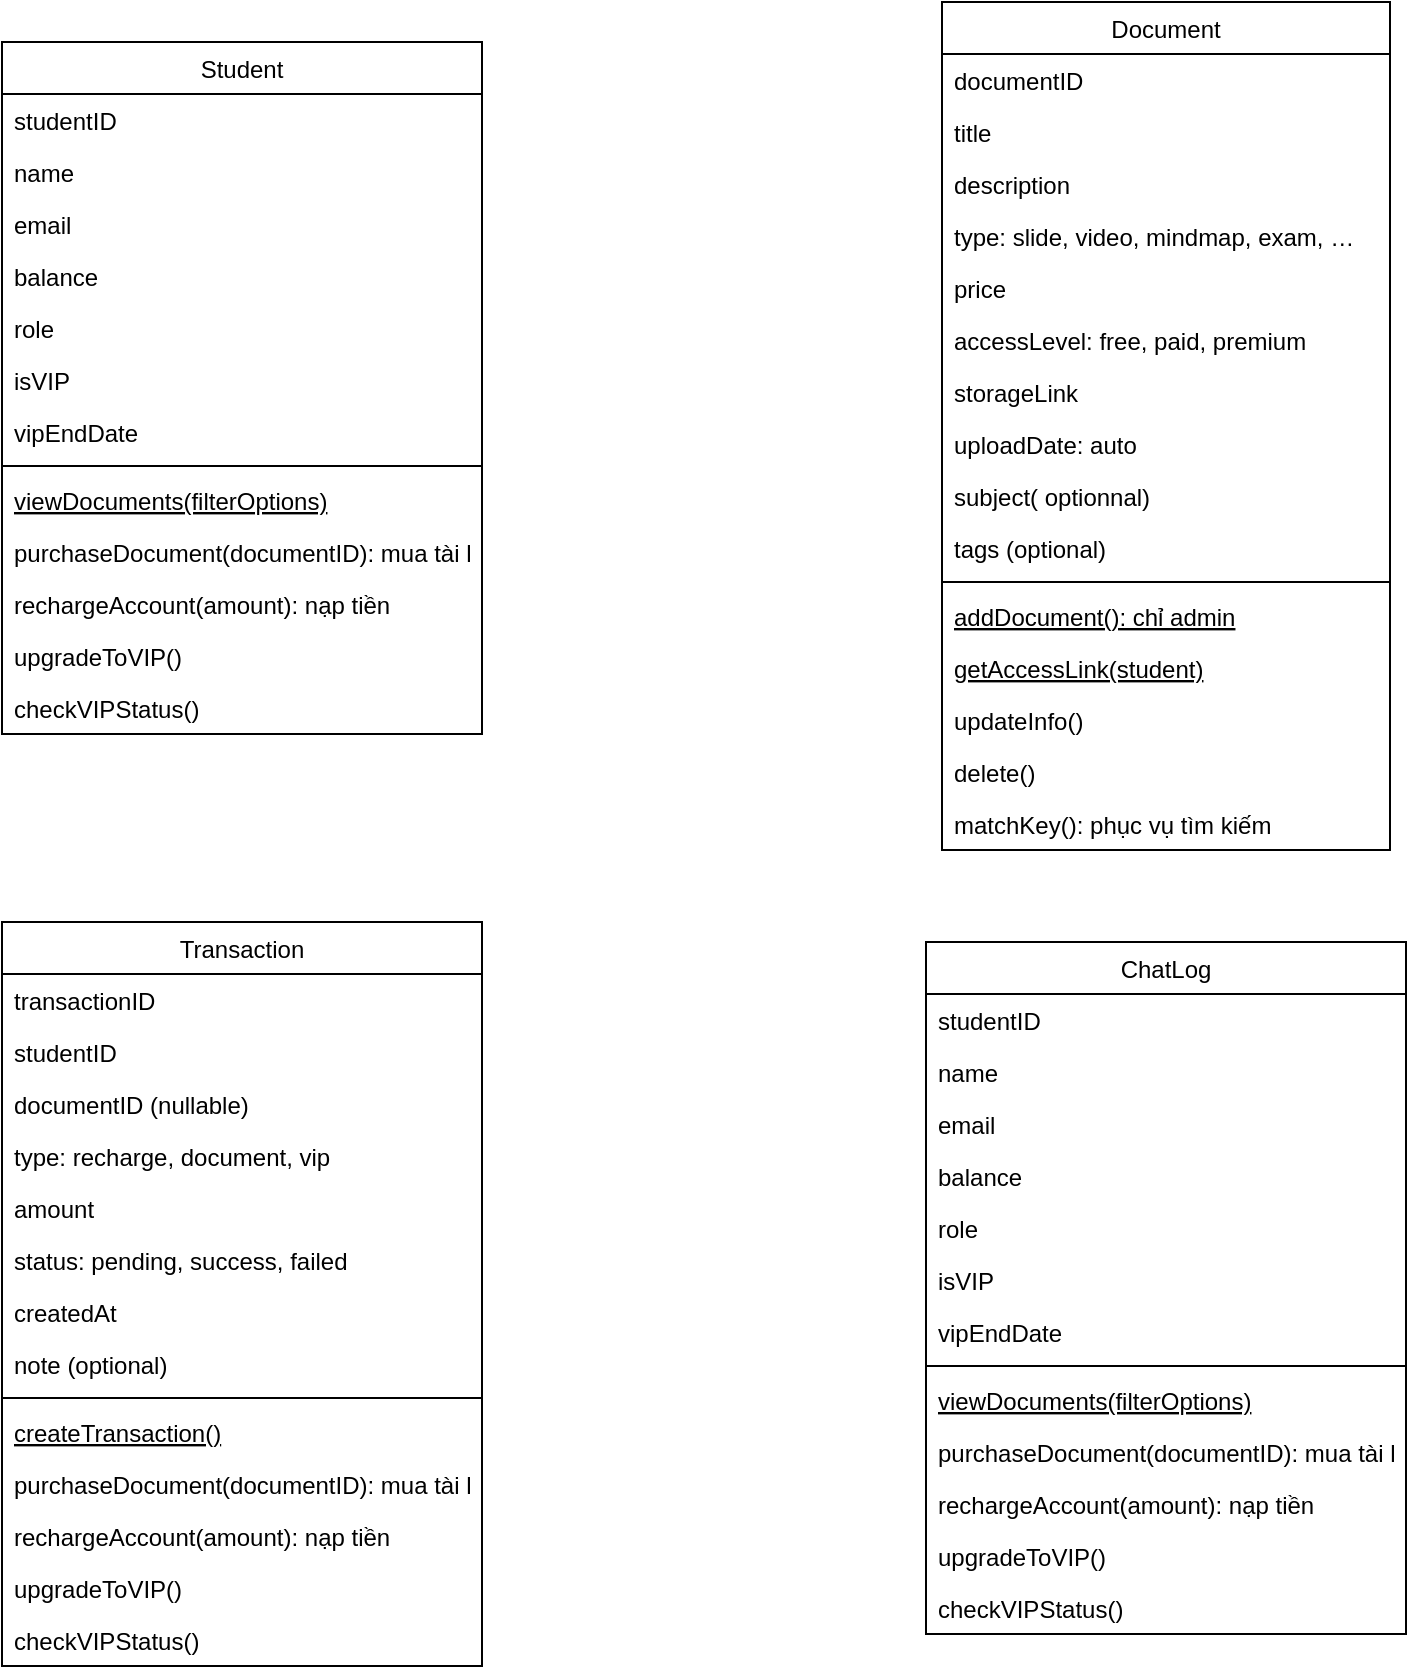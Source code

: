 <mxfile version="28.2.5">
  <diagram id="C5RBs43oDa-KdzZeNtuy" name="Page-1">
    <mxGraphModel dx="1088" dy="613" grid="1" gridSize="10" guides="1" tooltips="1" connect="1" arrows="1" fold="1" page="1" pageScale="1" pageWidth="827" pageHeight="1169" math="0" shadow="0">
      <root>
        <mxCell id="WIyWlLk6GJQsqaUBKTNV-0" />
        <mxCell id="WIyWlLk6GJQsqaUBKTNV-1" parent="WIyWlLk6GJQsqaUBKTNV-0" />
        <mxCell id="HVSNb5SG4b9gGuc0wQKv-1" value="Student" style="swimlane;fontStyle=0;align=center;verticalAlign=top;childLayout=stackLayout;horizontal=1;startSize=26;horizontalStack=0;resizeParent=1;resizeLast=0;collapsible=1;marginBottom=0;rounded=0;shadow=0;strokeWidth=1;" vertex="1" parent="WIyWlLk6GJQsqaUBKTNV-1">
          <mxGeometry x="40" y="30" width="240" height="346" as="geometry">
            <mxRectangle x="130" y="380" width="160" height="26" as="alternateBounds" />
          </mxGeometry>
        </mxCell>
        <mxCell id="HVSNb5SG4b9gGuc0wQKv-2" value="studentID" style="text;align=left;verticalAlign=top;spacingLeft=4;spacingRight=4;overflow=hidden;rotatable=0;points=[[0,0.5],[1,0.5]];portConstraint=eastwest;" vertex="1" parent="HVSNb5SG4b9gGuc0wQKv-1">
          <mxGeometry y="26" width="240" height="26" as="geometry" />
        </mxCell>
        <mxCell id="HVSNb5SG4b9gGuc0wQKv-3" value="name" style="text;align=left;verticalAlign=top;spacingLeft=4;spacingRight=4;overflow=hidden;rotatable=0;points=[[0,0.5],[1,0.5]];portConstraint=eastwest;rounded=0;shadow=0;html=0;" vertex="1" parent="HVSNb5SG4b9gGuc0wQKv-1">
          <mxGeometry y="52" width="240" height="26" as="geometry" />
        </mxCell>
        <mxCell id="HVSNb5SG4b9gGuc0wQKv-7" value="email&#xa;" style="text;align=left;verticalAlign=top;spacingLeft=4;spacingRight=4;overflow=hidden;rotatable=0;points=[[0,0.5],[1,0.5]];portConstraint=eastwest;rounded=0;shadow=0;html=0;" vertex="1" parent="HVSNb5SG4b9gGuc0wQKv-1">
          <mxGeometry y="78" width="240" height="26" as="geometry" />
        </mxCell>
        <mxCell id="HVSNb5SG4b9gGuc0wQKv-8" value="balance" style="text;align=left;verticalAlign=top;spacingLeft=4;spacingRight=4;overflow=hidden;rotatable=0;points=[[0,0.5],[1,0.5]];portConstraint=eastwest;rounded=0;shadow=0;html=0;" vertex="1" parent="HVSNb5SG4b9gGuc0wQKv-1">
          <mxGeometry y="104" width="240" height="26" as="geometry" />
        </mxCell>
        <mxCell id="HVSNb5SG4b9gGuc0wQKv-9" value="role" style="text;align=left;verticalAlign=top;spacingLeft=4;spacingRight=4;overflow=hidden;rotatable=0;points=[[0,0.5],[1,0.5]];portConstraint=eastwest;rounded=0;shadow=0;html=0;" vertex="1" parent="HVSNb5SG4b9gGuc0wQKv-1">
          <mxGeometry y="130" width="240" height="26" as="geometry" />
        </mxCell>
        <mxCell id="HVSNb5SG4b9gGuc0wQKv-10" value="isVIP" style="text;align=left;verticalAlign=top;spacingLeft=4;spacingRight=4;overflow=hidden;rotatable=0;points=[[0,0.5],[1,0.5]];portConstraint=eastwest;rounded=0;shadow=0;html=0;" vertex="1" parent="HVSNb5SG4b9gGuc0wQKv-1">
          <mxGeometry y="156" width="240" height="26" as="geometry" />
        </mxCell>
        <mxCell id="HVSNb5SG4b9gGuc0wQKv-11" value="vipEndDate" style="text;align=left;verticalAlign=top;spacingLeft=4;spacingRight=4;overflow=hidden;rotatable=0;points=[[0,0.5],[1,0.5]];portConstraint=eastwest;rounded=0;shadow=0;html=0;" vertex="1" parent="HVSNb5SG4b9gGuc0wQKv-1">
          <mxGeometry y="182" width="240" height="26" as="geometry" />
        </mxCell>
        <mxCell id="HVSNb5SG4b9gGuc0wQKv-4" value="" style="line;html=1;strokeWidth=1;align=left;verticalAlign=middle;spacingTop=-1;spacingLeft=3;spacingRight=3;rotatable=0;labelPosition=right;points=[];portConstraint=eastwest;" vertex="1" parent="HVSNb5SG4b9gGuc0wQKv-1">
          <mxGeometry y="208" width="240" height="8" as="geometry" />
        </mxCell>
        <mxCell id="HVSNb5SG4b9gGuc0wQKv-5" value="viewDocuments(filterOptions)" style="text;align=left;verticalAlign=top;spacingLeft=4;spacingRight=4;overflow=hidden;rotatable=0;points=[[0,0.5],[1,0.5]];portConstraint=eastwest;fontStyle=4" vertex="1" parent="HVSNb5SG4b9gGuc0wQKv-1">
          <mxGeometry y="216" width="240" height="26" as="geometry" />
        </mxCell>
        <mxCell id="HVSNb5SG4b9gGuc0wQKv-6" value="purchaseDocument(documentID): mua tài liệu" style="text;align=left;verticalAlign=top;spacingLeft=4;spacingRight=4;overflow=hidden;rotatable=0;points=[[0,0.5],[1,0.5]];portConstraint=eastwest;" vertex="1" parent="HVSNb5SG4b9gGuc0wQKv-1">
          <mxGeometry y="242" width="240" height="26" as="geometry" />
        </mxCell>
        <mxCell id="HVSNb5SG4b9gGuc0wQKv-12" value="rechargeAccount(amount): nạp tiền" style="text;align=left;verticalAlign=top;spacingLeft=4;spacingRight=4;overflow=hidden;rotatable=0;points=[[0,0.5],[1,0.5]];portConstraint=eastwest;" vertex="1" parent="HVSNb5SG4b9gGuc0wQKv-1">
          <mxGeometry y="268" width="240" height="26" as="geometry" />
        </mxCell>
        <mxCell id="HVSNb5SG4b9gGuc0wQKv-13" value="upgradeToVIP()&#xa;" style="text;align=left;verticalAlign=top;spacingLeft=4;spacingRight=4;overflow=hidden;rotatable=0;points=[[0,0.5],[1,0.5]];portConstraint=eastwest;" vertex="1" parent="HVSNb5SG4b9gGuc0wQKv-1">
          <mxGeometry y="294" width="240" height="26" as="geometry" />
        </mxCell>
        <mxCell id="HVSNb5SG4b9gGuc0wQKv-14" value="checkVIPStatus()" style="text;align=left;verticalAlign=top;spacingLeft=4;spacingRight=4;overflow=hidden;rotatable=0;points=[[0,0.5],[1,0.5]];portConstraint=eastwest;" vertex="1" parent="HVSNb5SG4b9gGuc0wQKv-1">
          <mxGeometry y="320" width="240" height="26" as="geometry" />
        </mxCell>
        <mxCell id="HVSNb5SG4b9gGuc0wQKv-15" value="Document " style="swimlane;fontStyle=0;align=center;verticalAlign=top;childLayout=stackLayout;horizontal=1;startSize=26;horizontalStack=0;resizeParent=1;resizeLast=0;collapsible=1;marginBottom=0;rounded=0;shadow=0;strokeWidth=1;" vertex="1" parent="WIyWlLk6GJQsqaUBKTNV-1">
          <mxGeometry x="510" y="10" width="224" height="424" as="geometry">
            <mxRectangle x="130" y="380" width="160" height="26" as="alternateBounds" />
          </mxGeometry>
        </mxCell>
        <mxCell id="HVSNb5SG4b9gGuc0wQKv-16" value="documentID" style="text;align=left;verticalAlign=top;spacingLeft=4;spacingRight=4;overflow=hidden;rotatable=0;points=[[0,0.5],[1,0.5]];portConstraint=eastwest;" vertex="1" parent="HVSNb5SG4b9gGuc0wQKv-15">
          <mxGeometry y="26" width="224" height="26" as="geometry" />
        </mxCell>
        <mxCell id="HVSNb5SG4b9gGuc0wQKv-17" value="title" style="text;align=left;verticalAlign=top;spacingLeft=4;spacingRight=4;overflow=hidden;rotatable=0;points=[[0,0.5],[1,0.5]];portConstraint=eastwest;rounded=0;shadow=0;html=0;" vertex="1" parent="HVSNb5SG4b9gGuc0wQKv-15">
          <mxGeometry y="52" width="224" height="26" as="geometry" />
        </mxCell>
        <mxCell id="HVSNb5SG4b9gGuc0wQKv-18" value="description" style="text;align=left;verticalAlign=top;spacingLeft=4;spacingRight=4;overflow=hidden;rotatable=0;points=[[0,0.5],[1,0.5]];portConstraint=eastwest;rounded=0;shadow=0;html=0;" vertex="1" parent="HVSNb5SG4b9gGuc0wQKv-15">
          <mxGeometry y="78" width="224" height="26" as="geometry" />
        </mxCell>
        <mxCell id="HVSNb5SG4b9gGuc0wQKv-19" value="type: slide, video, mindmap, exam, …" style="text;align=left;verticalAlign=top;spacingLeft=4;spacingRight=4;overflow=hidden;rotatable=0;points=[[0,0.5],[1,0.5]];portConstraint=eastwest;rounded=0;shadow=0;html=0;" vertex="1" parent="HVSNb5SG4b9gGuc0wQKv-15">
          <mxGeometry y="104" width="224" height="26" as="geometry" />
        </mxCell>
        <mxCell id="HVSNb5SG4b9gGuc0wQKv-20" value="price" style="text;align=left;verticalAlign=top;spacingLeft=4;spacingRight=4;overflow=hidden;rotatable=0;points=[[0,0.5],[1,0.5]];portConstraint=eastwest;rounded=0;shadow=0;html=0;" vertex="1" parent="HVSNb5SG4b9gGuc0wQKv-15">
          <mxGeometry y="130" width="224" height="26" as="geometry" />
        </mxCell>
        <mxCell id="HVSNb5SG4b9gGuc0wQKv-21" value="accessLevel: free, paid, premium" style="text;align=left;verticalAlign=top;spacingLeft=4;spacingRight=4;overflow=hidden;rotatable=0;points=[[0,0.5],[1,0.5]];portConstraint=eastwest;rounded=0;shadow=0;html=0;" vertex="1" parent="HVSNb5SG4b9gGuc0wQKv-15">
          <mxGeometry y="156" width="224" height="26" as="geometry" />
        </mxCell>
        <mxCell id="HVSNb5SG4b9gGuc0wQKv-22" value="storageLink" style="text;align=left;verticalAlign=top;spacingLeft=4;spacingRight=4;overflow=hidden;rotatable=0;points=[[0,0.5],[1,0.5]];portConstraint=eastwest;rounded=0;shadow=0;html=0;" vertex="1" parent="HVSNb5SG4b9gGuc0wQKv-15">
          <mxGeometry y="182" width="224" height="26" as="geometry" />
        </mxCell>
        <mxCell id="HVSNb5SG4b9gGuc0wQKv-29" value="uploadDate: auto" style="text;align=left;verticalAlign=top;spacingLeft=4;spacingRight=4;overflow=hidden;rotatable=0;points=[[0,0.5],[1,0.5]];portConstraint=eastwest;rounded=0;shadow=0;html=0;" vertex="1" parent="HVSNb5SG4b9gGuc0wQKv-15">
          <mxGeometry y="208" width="224" height="26" as="geometry" />
        </mxCell>
        <mxCell id="HVSNb5SG4b9gGuc0wQKv-30" value="subject( optionnal)" style="text;align=left;verticalAlign=top;spacingLeft=4;spacingRight=4;overflow=hidden;rotatable=0;points=[[0,0.5],[1,0.5]];portConstraint=eastwest;rounded=0;shadow=0;html=0;" vertex="1" parent="HVSNb5SG4b9gGuc0wQKv-15">
          <mxGeometry y="234" width="224" height="26" as="geometry" />
        </mxCell>
        <mxCell id="HVSNb5SG4b9gGuc0wQKv-31" value="tags (optional)" style="text;align=left;verticalAlign=top;spacingLeft=4;spacingRight=4;overflow=hidden;rotatable=0;points=[[0,0.5],[1,0.5]];portConstraint=eastwest;rounded=0;shadow=0;html=0;" vertex="1" parent="HVSNb5SG4b9gGuc0wQKv-15">
          <mxGeometry y="260" width="224" height="26" as="geometry" />
        </mxCell>
        <mxCell id="HVSNb5SG4b9gGuc0wQKv-23" value="" style="line;html=1;strokeWidth=1;align=left;verticalAlign=middle;spacingTop=-1;spacingLeft=3;spacingRight=3;rotatable=0;labelPosition=right;points=[];portConstraint=eastwest;" vertex="1" parent="HVSNb5SG4b9gGuc0wQKv-15">
          <mxGeometry y="286" width="224" height="8" as="geometry" />
        </mxCell>
        <mxCell id="HVSNb5SG4b9gGuc0wQKv-24" value="addDocument(): chỉ admin" style="text;align=left;verticalAlign=top;spacingLeft=4;spacingRight=4;overflow=hidden;rotatable=0;points=[[0,0.5],[1,0.5]];portConstraint=eastwest;fontStyle=4" vertex="1" parent="HVSNb5SG4b9gGuc0wQKv-15">
          <mxGeometry y="294" width="224" height="26" as="geometry" />
        </mxCell>
        <mxCell id="HVSNb5SG4b9gGuc0wQKv-33" value="getAccessLink(student)" style="text;align=left;verticalAlign=top;spacingLeft=4;spacingRight=4;overflow=hidden;rotatable=0;points=[[0,0.5],[1,0.5]];portConstraint=eastwest;fontStyle=4" vertex="1" parent="HVSNb5SG4b9gGuc0wQKv-15">
          <mxGeometry y="320" width="224" height="26" as="geometry" />
        </mxCell>
        <mxCell id="HVSNb5SG4b9gGuc0wQKv-26" value="updateInfo()" style="text;align=left;verticalAlign=top;spacingLeft=4;spacingRight=4;overflow=hidden;rotatable=0;points=[[0,0.5],[1,0.5]];portConstraint=eastwest;" vertex="1" parent="HVSNb5SG4b9gGuc0wQKv-15">
          <mxGeometry y="346" width="224" height="26" as="geometry" />
        </mxCell>
        <mxCell id="HVSNb5SG4b9gGuc0wQKv-27" value="delete()" style="text;align=left;verticalAlign=top;spacingLeft=4;spacingRight=4;overflow=hidden;rotatable=0;points=[[0,0.5],[1,0.5]];portConstraint=eastwest;" vertex="1" parent="HVSNb5SG4b9gGuc0wQKv-15">
          <mxGeometry y="372" width="224" height="26" as="geometry" />
        </mxCell>
        <mxCell id="HVSNb5SG4b9gGuc0wQKv-32" value="matchKey(): phục vụ tìm kiếm" style="text;align=left;verticalAlign=top;spacingLeft=4;spacingRight=4;overflow=hidden;rotatable=0;points=[[0,0.5],[1,0.5]];portConstraint=eastwest;" vertex="1" parent="HVSNb5SG4b9gGuc0wQKv-15">
          <mxGeometry y="398" width="224" height="26" as="geometry" />
        </mxCell>
        <mxCell id="HVSNb5SG4b9gGuc0wQKv-38" value="Transaction" style="swimlane;fontStyle=0;align=center;verticalAlign=top;childLayout=stackLayout;horizontal=1;startSize=26;horizontalStack=0;resizeParent=1;resizeLast=0;collapsible=1;marginBottom=0;rounded=0;shadow=0;strokeWidth=1;" vertex="1" parent="WIyWlLk6GJQsqaUBKTNV-1">
          <mxGeometry x="40" y="470" width="240" height="372" as="geometry">
            <mxRectangle x="130" y="380" width="160" height="26" as="alternateBounds" />
          </mxGeometry>
        </mxCell>
        <mxCell id="HVSNb5SG4b9gGuc0wQKv-39" value="transactionID" style="text;align=left;verticalAlign=top;spacingLeft=4;spacingRight=4;overflow=hidden;rotatable=0;points=[[0,0.5],[1,0.5]];portConstraint=eastwest;" vertex="1" parent="HVSNb5SG4b9gGuc0wQKv-38">
          <mxGeometry y="26" width="240" height="26" as="geometry" />
        </mxCell>
        <mxCell id="HVSNb5SG4b9gGuc0wQKv-40" value="studentID" style="text;align=left;verticalAlign=top;spacingLeft=4;spacingRight=4;overflow=hidden;rotatable=0;points=[[0,0.5],[1,0.5]];portConstraint=eastwest;rounded=0;shadow=0;html=0;" vertex="1" parent="HVSNb5SG4b9gGuc0wQKv-38">
          <mxGeometry y="52" width="240" height="26" as="geometry" />
        </mxCell>
        <mxCell id="HVSNb5SG4b9gGuc0wQKv-66" value="documentID (nullable)" style="text;align=left;verticalAlign=top;spacingLeft=4;spacingRight=4;overflow=hidden;rotatable=0;points=[[0,0.5],[1,0.5]];portConstraint=eastwest;rounded=0;shadow=0;html=0;" vertex="1" parent="HVSNb5SG4b9gGuc0wQKv-38">
          <mxGeometry y="78" width="240" height="26" as="geometry" />
        </mxCell>
        <mxCell id="HVSNb5SG4b9gGuc0wQKv-41" value="type: recharge, document, vip" style="text;align=left;verticalAlign=top;spacingLeft=4;spacingRight=4;overflow=hidden;rotatable=0;points=[[0,0.5],[1,0.5]];portConstraint=eastwest;rounded=0;shadow=0;html=0;" vertex="1" parent="HVSNb5SG4b9gGuc0wQKv-38">
          <mxGeometry y="104" width="240" height="26" as="geometry" />
        </mxCell>
        <mxCell id="HVSNb5SG4b9gGuc0wQKv-42" value="amount" style="text;align=left;verticalAlign=top;spacingLeft=4;spacingRight=4;overflow=hidden;rotatable=0;points=[[0,0.5],[1,0.5]];portConstraint=eastwest;rounded=0;shadow=0;html=0;" vertex="1" parent="HVSNb5SG4b9gGuc0wQKv-38">
          <mxGeometry y="130" width="240" height="26" as="geometry" />
        </mxCell>
        <mxCell id="HVSNb5SG4b9gGuc0wQKv-43" value="status: pending, success, failed" style="text;align=left;verticalAlign=top;spacingLeft=4;spacingRight=4;overflow=hidden;rotatable=0;points=[[0,0.5],[1,0.5]];portConstraint=eastwest;rounded=0;shadow=0;html=0;" vertex="1" parent="HVSNb5SG4b9gGuc0wQKv-38">
          <mxGeometry y="156" width="240" height="26" as="geometry" />
        </mxCell>
        <mxCell id="HVSNb5SG4b9gGuc0wQKv-44" value="createdAt" style="text;align=left;verticalAlign=top;spacingLeft=4;spacingRight=4;overflow=hidden;rotatable=0;points=[[0,0.5],[1,0.5]];portConstraint=eastwest;rounded=0;shadow=0;html=0;" vertex="1" parent="HVSNb5SG4b9gGuc0wQKv-38">
          <mxGeometry y="182" width="240" height="26" as="geometry" />
        </mxCell>
        <mxCell id="HVSNb5SG4b9gGuc0wQKv-45" value="note (optional)" style="text;align=left;verticalAlign=top;spacingLeft=4;spacingRight=4;overflow=hidden;rotatable=0;points=[[0,0.5],[1,0.5]];portConstraint=eastwest;rounded=0;shadow=0;html=0;" vertex="1" parent="HVSNb5SG4b9gGuc0wQKv-38">
          <mxGeometry y="208" width="240" height="26" as="geometry" />
        </mxCell>
        <mxCell id="HVSNb5SG4b9gGuc0wQKv-46" value="" style="line;html=1;strokeWidth=1;align=left;verticalAlign=middle;spacingTop=-1;spacingLeft=3;spacingRight=3;rotatable=0;labelPosition=right;points=[];portConstraint=eastwest;" vertex="1" parent="HVSNb5SG4b9gGuc0wQKv-38">
          <mxGeometry y="234" width="240" height="8" as="geometry" />
        </mxCell>
        <mxCell id="HVSNb5SG4b9gGuc0wQKv-47" value="createTransaction()" style="text;align=left;verticalAlign=top;spacingLeft=4;spacingRight=4;overflow=hidden;rotatable=0;points=[[0,0.5],[1,0.5]];portConstraint=eastwest;fontStyle=4" vertex="1" parent="HVSNb5SG4b9gGuc0wQKv-38">
          <mxGeometry y="242" width="240" height="26" as="geometry" />
        </mxCell>
        <mxCell id="HVSNb5SG4b9gGuc0wQKv-48" value="purchaseDocument(documentID): mua tài liệu" style="text;align=left;verticalAlign=top;spacingLeft=4;spacingRight=4;overflow=hidden;rotatable=0;points=[[0,0.5],[1,0.5]];portConstraint=eastwest;" vertex="1" parent="HVSNb5SG4b9gGuc0wQKv-38">
          <mxGeometry y="268" width="240" height="26" as="geometry" />
        </mxCell>
        <mxCell id="HVSNb5SG4b9gGuc0wQKv-49" value="rechargeAccount(amount): nạp tiền" style="text;align=left;verticalAlign=top;spacingLeft=4;spacingRight=4;overflow=hidden;rotatable=0;points=[[0,0.5],[1,0.5]];portConstraint=eastwest;" vertex="1" parent="HVSNb5SG4b9gGuc0wQKv-38">
          <mxGeometry y="294" width="240" height="26" as="geometry" />
        </mxCell>
        <mxCell id="HVSNb5SG4b9gGuc0wQKv-50" value="upgradeToVIP()&#xa;" style="text;align=left;verticalAlign=top;spacingLeft=4;spacingRight=4;overflow=hidden;rotatable=0;points=[[0,0.5],[1,0.5]];portConstraint=eastwest;" vertex="1" parent="HVSNb5SG4b9gGuc0wQKv-38">
          <mxGeometry y="320" width="240" height="26" as="geometry" />
        </mxCell>
        <mxCell id="HVSNb5SG4b9gGuc0wQKv-51" value="checkVIPStatus()" style="text;align=left;verticalAlign=top;spacingLeft=4;spacingRight=4;overflow=hidden;rotatable=0;points=[[0,0.5],[1,0.5]];portConstraint=eastwest;" vertex="1" parent="HVSNb5SG4b9gGuc0wQKv-38">
          <mxGeometry y="346" width="240" height="26" as="geometry" />
        </mxCell>
        <mxCell id="HVSNb5SG4b9gGuc0wQKv-52" value="ChatLog" style="swimlane;fontStyle=0;align=center;verticalAlign=top;childLayout=stackLayout;horizontal=1;startSize=26;horizontalStack=0;resizeParent=1;resizeLast=0;collapsible=1;marginBottom=0;rounded=0;shadow=0;strokeWidth=1;" vertex="1" parent="WIyWlLk6GJQsqaUBKTNV-1">
          <mxGeometry x="502" y="480" width="240" height="346" as="geometry">
            <mxRectangle x="130" y="380" width="160" height="26" as="alternateBounds" />
          </mxGeometry>
        </mxCell>
        <mxCell id="HVSNb5SG4b9gGuc0wQKv-53" value="studentID" style="text;align=left;verticalAlign=top;spacingLeft=4;spacingRight=4;overflow=hidden;rotatable=0;points=[[0,0.5],[1,0.5]];portConstraint=eastwest;" vertex="1" parent="HVSNb5SG4b9gGuc0wQKv-52">
          <mxGeometry y="26" width="240" height="26" as="geometry" />
        </mxCell>
        <mxCell id="HVSNb5SG4b9gGuc0wQKv-54" value="name" style="text;align=left;verticalAlign=top;spacingLeft=4;spacingRight=4;overflow=hidden;rotatable=0;points=[[0,0.5],[1,0.5]];portConstraint=eastwest;rounded=0;shadow=0;html=0;" vertex="1" parent="HVSNb5SG4b9gGuc0wQKv-52">
          <mxGeometry y="52" width="240" height="26" as="geometry" />
        </mxCell>
        <mxCell id="HVSNb5SG4b9gGuc0wQKv-55" value="email&#xa;" style="text;align=left;verticalAlign=top;spacingLeft=4;spacingRight=4;overflow=hidden;rotatable=0;points=[[0,0.5],[1,0.5]];portConstraint=eastwest;rounded=0;shadow=0;html=0;" vertex="1" parent="HVSNb5SG4b9gGuc0wQKv-52">
          <mxGeometry y="78" width="240" height="26" as="geometry" />
        </mxCell>
        <mxCell id="HVSNb5SG4b9gGuc0wQKv-56" value="balance" style="text;align=left;verticalAlign=top;spacingLeft=4;spacingRight=4;overflow=hidden;rotatable=0;points=[[0,0.5],[1,0.5]];portConstraint=eastwest;rounded=0;shadow=0;html=0;" vertex="1" parent="HVSNb5SG4b9gGuc0wQKv-52">
          <mxGeometry y="104" width="240" height="26" as="geometry" />
        </mxCell>
        <mxCell id="HVSNb5SG4b9gGuc0wQKv-57" value="role" style="text;align=left;verticalAlign=top;spacingLeft=4;spacingRight=4;overflow=hidden;rotatable=0;points=[[0,0.5],[1,0.5]];portConstraint=eastwest;rounded=0;shadow=0;html=0;" vertex="1" parent="HVSNb5SG4b9gGuc0wQKv-52">
          <mxGeometry y="130" width="240" height="26" as="geometry" />
        </mxCell>
        <mxCell id="HVSNb5SG4b9gGuc0wQKv-58" value="isVIP" style="text;align=left;verticalAlign=top;spacingLeft=4;spacingRight=4;overflow=hidden;rotatable=0;points=[[0,0.5],[1,0.5]];portConstraint=eastwest;rounded=0;shadow=0;html=0;" vertex="1" parent="HVSNb5SG4b9gGuc0wQKv-52">
          <mxGeometry y="156" width="240" height="26" as="geometry" />
        </mxCell>
        <mxCell id="HVSNb5SG4b9gGuc0wQKv-59" value="vipEndDate" style="text;align=left;verticalAlign=top;spacingLeft=4;spacingRight=4;overflow=hidden;rotatable=0;points=[[0,0.5],[1,0.5]];portConstraint=eastwest;rounded=0;shadow=0;html=0;" vertex="1" parent="HVSNb5SG4b9gGuc0wQKv-52">
          <mxGeometry y="182" width="240" height="26" as="geometry" />
        </mxCell>
        <mxCell id="HVSNb5SG4b9gGuc0wQKv-60" value="" style="line;html=1;strokeWidth=1;align=left;verticalAlign=middle;spacingTop=-1;spacingLeft=3;spacingRight=3;rotatable=0;labelPosition=right;points=[];portConstraint=eastwest;" vertex="1" parent="HVSNb5SG4b9gGuc0wQKv-52">
          <mxGeometry y="208" width="240" height="8" as="geometry" />
        </mxCell>
        <mxCell id="HVSNb5SG4b9gGuc0wQKv-61" value="viewDocuments(filterOptions)" style="text;align=left;verticalAlign=top;spacingLeft=4;spacingRight=4;overflow=hidden;rotatable=0;points=[[0,0.5],[1,0.5]];portConstraint=eastwest;fontStyle=4" vertex="1" parent="HVSNb5SG4b9gGuc0wQKv-52">
          <mxGeometry y="216" width="240" height="26" as="geometry" />
        </mxCell>
        <mxCell id="HVSNb5SG4b9gGuc0wQKv-62" value="purchaseDocument(documentID): mua tài liệu" style="text;align=left;verticalAlign=top;spacingLeft=4;spacingRight=4;overflow=hidden;rotatable=0;points=[[0,0.5],[1,0.5]];portConstraint=eastwest;" vertex="1" parent="HVSNb5SG4b9gGuc0wQKv-52">
          <mxGeometry y="242" width="240" height="26" as="geometry" />
        </mxCell>
        <mxCell id="HVSNb5SG4b9gGuc0wQKv-63" value="rechargeAccount(amount): nạp tiền" style="text;align=left;verticalAlign=top;spacingLeft=4;spacingRight=4;overflow=hidden;rotatable=0;points=[[0,0.5],[1,0.5]];portConstraint=eastwest;" vertex="1" parent="HVSNb5SG4b9gGuc0wQKv-52">
          <mxGeometry y="268" width="240" height="26" as="geometry" />
        </mxCell>
        <mxCell id="HVSNb5SG4b9gGuc0wQKv-64" value="upgradeToVIP()&#xa;" style="text;align=left;verticalAlign=top;spacingLeft=4;spacingRight=4;overflow=hidden;rotatable=0;points=[[0,0.5],[1,0.5]];portConstraint=eastwest;" vertex="1" parent="HVSNb5SG4b9gGuc0wQKv-52">
          <mxGeometry y="294" width="240" height="26" as="geometry" />
        </mxCell>
        <mxCell id="HVSNb5SG4b9gGuc0wQKv-65" value="checkVIPStatus()" style="text;align=left;verticalAlign=top;spacingLeft=4;spacingRight=4;overflow=hidden;rotatable=0;points=[[0,0.5],[1,0.5]];portConstraint=eastwest;" vertex="1" parent="HVSNb5SG4b9gGuc0wQKv-52">
          <mxGeometry y="320" width="240" height="26" as="geometry" />
        </mxCell>
      </root>
    </mxGraphModel>
  </diagram>
</mxfile>
